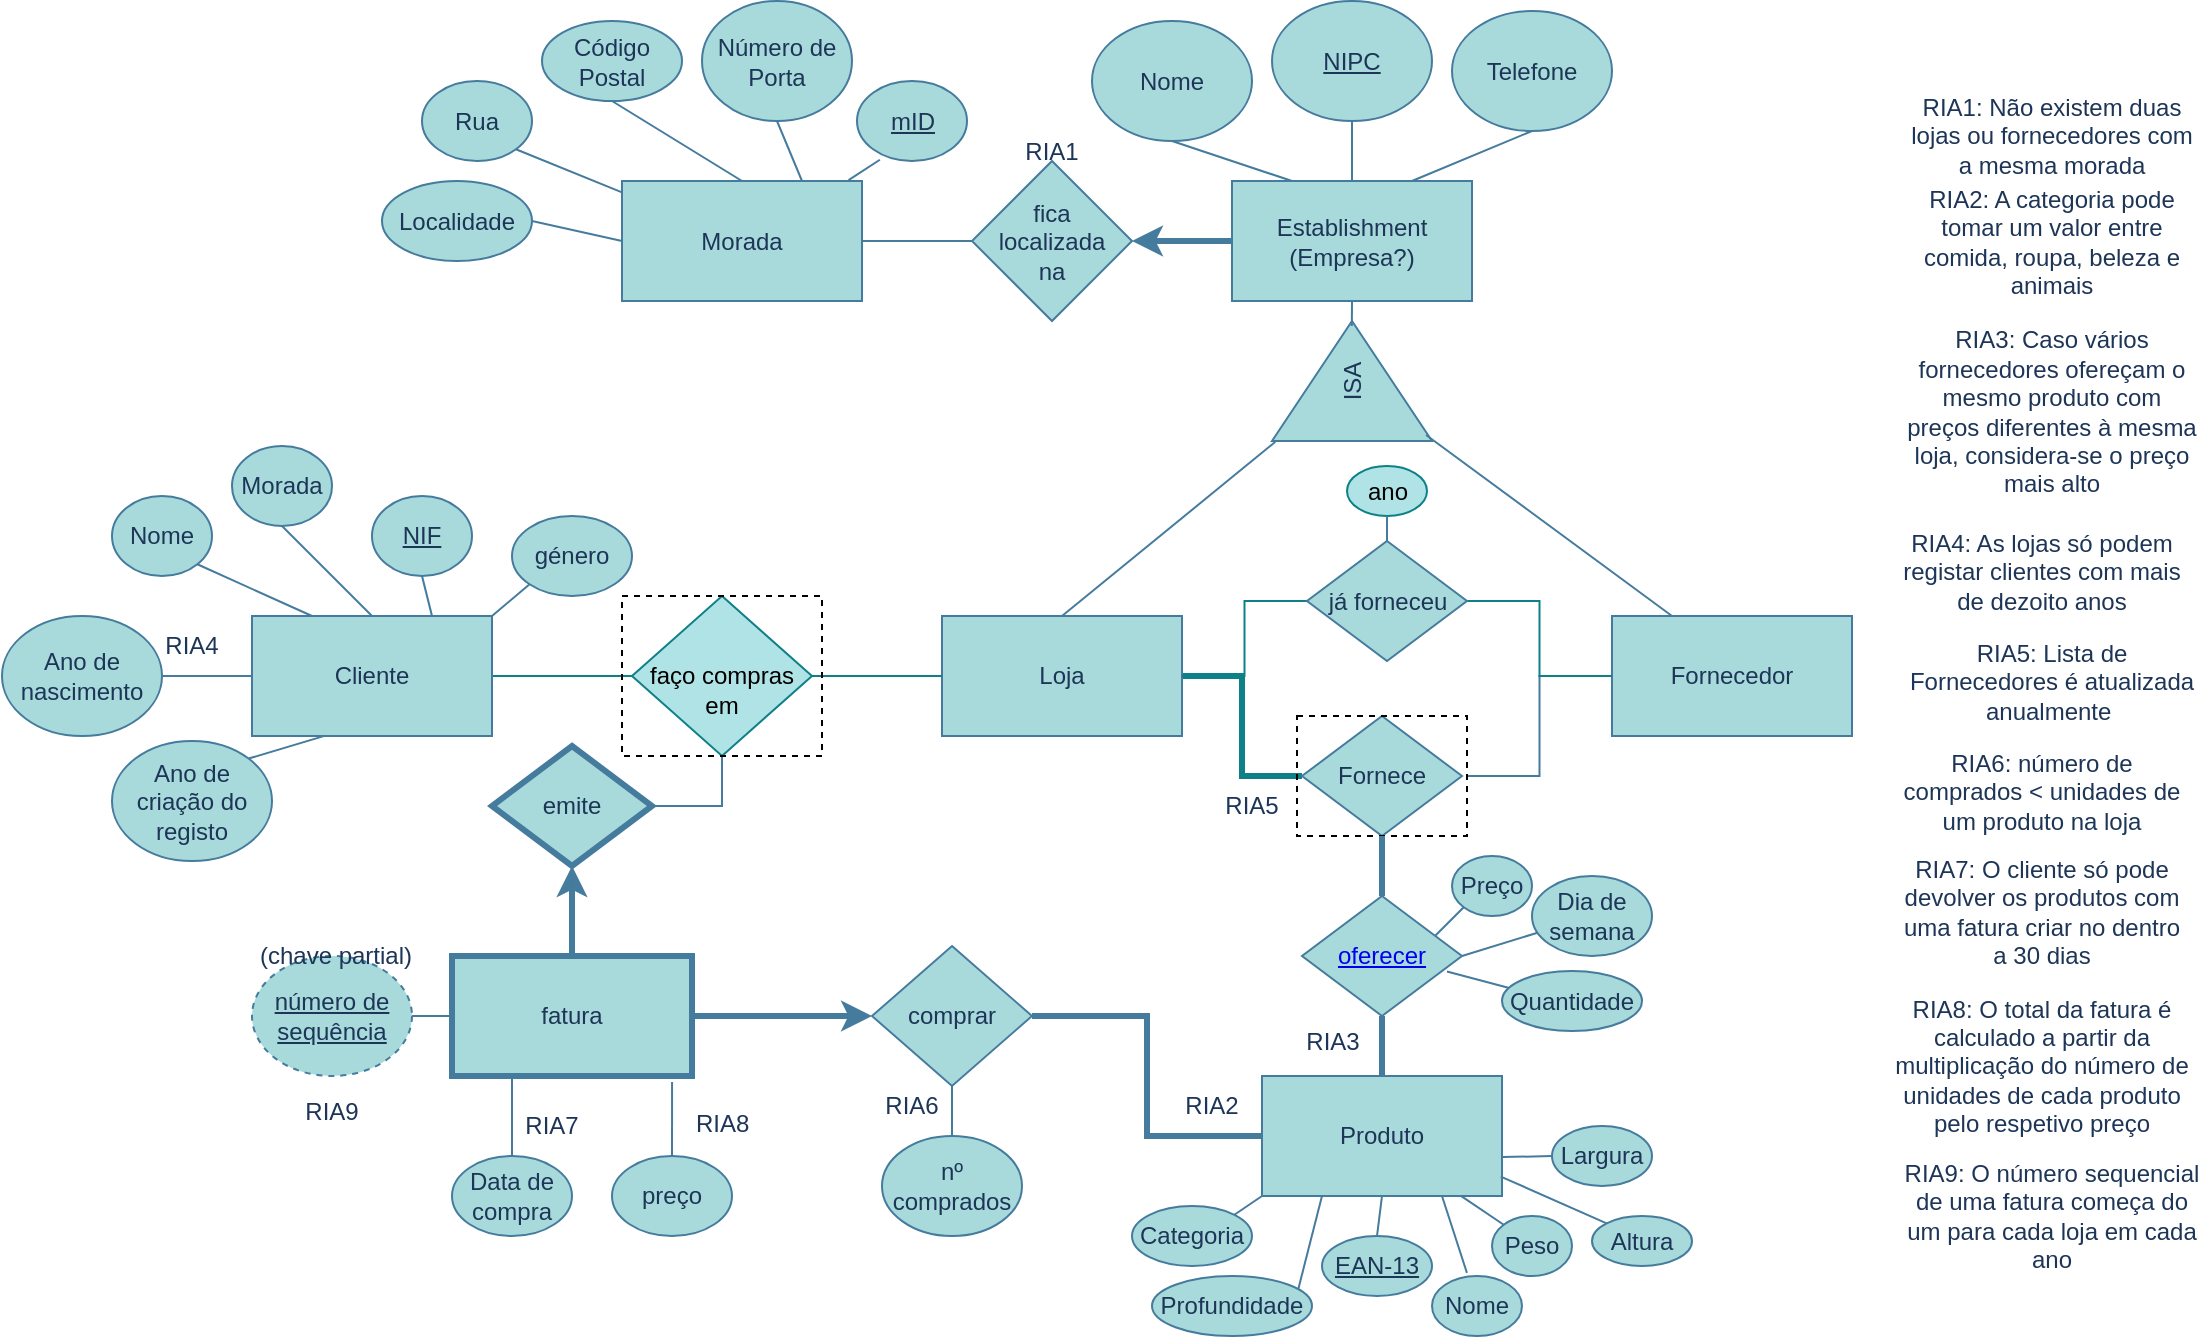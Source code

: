 <mxfile version="20.4.2"><diagram name="Page-2" id="RcykOBexgyhydKhhqh1p"><mxGraphModel dx="1026" dy="538" grid="1" gridSize="10" guides="1" tooltips="1" connect="1" arrows="1" fold="1" page="1" pageScale="1" pageWidth="850" pageHeight="1100" math="0" shadow="0"><root><mxCell id="0"/><mxCell id="1" parent="0"/><mxCell id="PGLDmKm0f0BsKLB96o2F-1" style="edgeStyle=orthogonalEdgeStyle;rounded=0;orthogonalLoop=1;jettySize=auto;html=1;exitX=1;exitY=0.5;exitDx=0;exitDy=0;endArrow=none;endFill=0;strokeWidth=3;strokeColor=#0e8088;fontColor=#1D3557;labelBackgroundColor=#F1FAEE;fillColor=#b0e3e6;" parent="1" source="PGLDmKm0f0BsKLB96o2F-3" target="PGLDmKm0f0BsKLB96o2F-6" edge="1"><mxGeometry relative="1" as="geometry"/></mxCell><mxCell id="PGLDmKm0f0BsKLB96o2F-3" value="Loja" style="rounded=0;whiteSpace=wrap;html=1;align=center;fillColor=#A8DADC;strokeColor=#457B9D;fontColor=#1D3557;" parent="1" vertex="1"><mxGeometry x="815" y="640" width="120" height="60" as="geometry"/></mxCell><mxCell id="cpCxkZnjFgTjITTFdHs9-51" value="" style="edgeStyle=orthogonalEdgeStyle;rounded=0;orthogonalLoop=1;jettySize=auto;html=1;strokeColor=#457B9D;strokeWidth=1;fontColor=#1D3557;endArrow=none;endFill=0;" edge="1" parent="1" source="PGLDmKm0f0BsKLB96o2F-4" target="cpCxkZnjFgTjITTFdHs9-23"><mxGeometry relative="1" as="geometry"/></mxCell><mxCell id="PGLDmKm0f0BsKLB96o2F-4" value="Fornecedor" style="rounded=0;whiteSpace=wrap;html=1;fillColor=#A8DADC;strokeColor=#457B9D;fontColor=#1D3557;" parent="1" vertex="1"><mxGeometry x="1150" y="640" width="120" height="60" as="geometry"/></mxCell><mxCell id="PGLDmKm0f0BsKLB96o2F-6" value="Fornece" style="rhombus;whiteSpace=wrap;html=1;fillColor=#A8DADC;strokeColor=#457B9D;fontColor=#1D3557;" parent="1" vertex="1"><mxGeometry x="995" y="690" width="80" height="60" as="geometry"/></mxCell><mxCell id="PGLDmKm0f0BsKLB96o2F-7" style="edgeStyle=none;rounded=0;orthogonalLoop=1;jettySize=auto;html=1;exitX=0.5;exitY=1;exitDx=0;exitDy=0;strokeWidth=1;endArrow=none;endFill=0;entryX=0.25;entryY=0;entryDx=0;entryDy=0;strokeColor=#457B9D;fontColor=#1D3557;labelBackgroundColor=#F1FAEE;" parent="1" source="PGLDmKm0f0BsKLB96o2F-8" target="PGLDmKm0f0BsKLB96o2F-66" edge="1"><mxGeometry relative="1" as="geometry"><mxPoint x="825" y="1062.5" as="targetPoint"/></mxGeometry></mxCell><mxCell id="PGLDmKm0f0BsKLB96o2F-8" value="Nome" style="ellipse;whiteSpace=wrap;html=1;fillColor=#A8DADC;strokeColor=#457B9D;fontColor=#1D3557;" parent="1" vertex="1"><mxGeometry x="890" y="342.5" width="80" height="60" as="geometry"/></mxCell><mxCell id="PGLDmKm0f0BsKLB96o2F-9" style="edgeStyle=none;rounded=0;orthogonalLoop=1;jettySize=auto;html=1;exitX=0.5;exitY=1;exitDx=0;exitDy=0;entryX=0.5;entryY=0;entryDx=0;entryDy=0;strokeWidth=1;endArrow=none;endFill=0;strokeColor=#457B9D;fontColor=#1D3557;labelBackgroundColor=#F1FAEE;" parent="1" source="PGLDmKm0f0BsKLB96o2F-10" target="PGLDmKm0f0BsKLB96o2F-66" edge="1"><mxGeometry relative="1" as="geometry"/></mxCell><mxCell id="PGLDmKm0f0BsKLB96o2F-10" value="&lt;u&gt;NIPC&lt;/u&gt;" style="ellipse;whiteSpace=wrap;html=1;fillColor=#A8DADC;strokeColor=#457B9D;fontColor=#1D3557;" parent="1" vertex="1"><mxGeometry x="980" y="332.5" width="80" height="60" as="geometry"/></mxCell><mxCell id="PGLDmKm0f0BsKLB96o2F-11" style="edgeStyle=none;rounded=0;orthogonalLoop=1;jettySize=auto;html=1;exitX=0.5;exitY=1;exitDx=0;exitDy=0;entryX=0.75;entryY=0;entryDx=0;entryDy=0;strokeWidth=1;endArrow=none;endFill=0;strokeColor=#457B9D;fontColor=#1D3557;labelBackgroundColor=#F1FAEE;" parent="1" source="PGLDmKm0f0BsKLB96o2F-12" target="PGLDmKm0f0BsKLB96o2F-66" edge="1"><mxGeometry relative="1" as="geometry"/></mxCell><mxCell id="PGLDmKm0f0BsKLB96o2F-12" value="Telefone" style="ellipse;whiteSpace=wrap;html=1;fillColor=#A8DADC;strokeColor=#457B9D;fontColor=#1D3557;" parent="1" vertex="1"><mxGeometry x="1070" y="337.5" width="80" height="60" as="geometry"/></mxCell><mxCell id="PGLDmKm0f0BsKLB96o2F-13" value="&lt;div&gt;fica&lt;/div&gt;&lt;div&gt;localizada&lt;/div&gt;&lt;div&gt;na&lt;br&gt;&lt;/div&gt;" style="rhombus;whiteSpace=wrap;html=1;fillColor=#A8DADC;strokeColor=#457B9D;fontColor=#1D3557;" parent="1" vertex="1"><mxGeometry x="830" y="412.5" width="80" height="80" as="geometry"/></mxCell><mxCell id="PGLDmKm0f0BsKLB96o2F-14" style="edgeStyle=none;rounded=0;orthogonalLoop=1;jettySize=auto;html=1;entryX=0;entryY=0.5;entryDx=0;entryDy=0;strokeWidth=3;endArrow=none;endFill=0;strokeColor=#457B9D;fontColor=#1D3557;labelBackgroundColor=#F1FAEE;exitX=1;exitY=0.5;exitDx=0;exitDy=0;startArrow=classic;startFill=1;" parent="1" source="PGLDmKm0f0BsKLB96o2F-13" target="PGLDmKm0f0BsKLB96o2F-66" edge="1"><mxGeometry relative="1" as="geometry"><mxPoint x="830" y="442.5" as="sourcePoint"/></mxGeometry></mxCell><mxCell id="PGLDmKm0f0BsKLB96o2F-15" value="Morada" style="rounded=0;whiteSpace=wrap;html=1;fillColor=#A8DADC;strokeColor=#457B9D;fontColor=#1D3557;" parent="1" vertex="1"><mxGeometry x="655" y="422.5" width="120" height="60" as="geometry"/></mxCell><mxCell id="PGLDmKm0f0BsKLB96o2F-16" style="edgeStyle=none;rounded=0;orthogonalLoop=1;jettySize=auto;html=1;exitX=1;exitY=1;exitDx=0;exitDy=0;strokeWidth=1;endArrow=none;endFill=0;strokeColor=#457B9D;fontColor=#1D3557;labelBackgroundColor=#F1FAEE;" parent="1" source="PGLDmKm0f0BsKLB96o2F-17" target="PGLDmKm0f0BsKLB96o2F-15" edge="1"><mxGeometry relative="1" as="geometry"/></mxCell><mxCell id="PGLDmKm0f0BsKLB96o2F-17" value="Rua" style="ellipse;whiteSpace=wrap;html=1;fillColor=#A8DADC;strokeColor=#457B9D;fontColor=#1D3557;" parent="1" vertex="1"><mxGeometry x="555" y="372.5" width="55" height="40" as="geometry"/></mxCell><mxCell id="PGLDmKm0f0BsKLB96o2F-18" style="edgeStyle=none;rounded=0;orthogonalLoop=1;jettySize=auto;html=1;exitX=0.5;exitY=1;exitDx=0;exitDy=0;entryX=0.5;entryY=0;entryDx=0;entryDy=0;strokeWidth=1;endArrow=none;endFill=0;strokeColor=#457B9D;fontColor=#1D3557;labelBackgroundColor=#F1FAEE;" parent="1" source="PGLDmKm0f0BsKLB96o2F-19" target="PGLDmKm0f0BsKLB96o2F-15" edge="1"><mxGeometry relative="1" as="geometry"/></mxCell><mxCell id="PGLDmKm0f0BsKLB96o2F-19" value="Código Postal" style="ellipse;whiteSpace=wrap;html=1;fillColor=#A8DADC;strokeColor=#457B9D;fontColor=#1D3557;" parent="1" vertex="1"><mxGeometry x="615" y="342.5" width="70" height="40" as="geometry"/></mxCell><mxCell id="PGLDmKm0f0BsKLB96o2F-20" style="edgeStyle=none;rounded=0;orthogonalLoop=1;jettySize=auto;html=1;exitX=0.5;exitY=1;exitDx=0;exitDy=0;entryX=0.75;entryY=0;entryDx=0;entryDy=0;strokeWidth=1;endArrow=none;endFill=0;strokeColor=#457B9D;fontColor=#1D3557;labelBackgroundColor=#F1FAEE;" parent="1" source="PGLDmKm0f0BsKLB96o2F-21" target="PGLDmKm0f0BsKLB96o2F-15" edge="1"><mxGeometry relative="1" as="geometry"/></mxCell><mxCell id="PGLDmKm0f0BsKLB96o2F-21" value="Número de Porta" style="ellipse;whiteSpace=wrap;html=1;fillColor=#A8DADC;strokeColor=#457B9D;fontColor=#1D3557;" parent="1" vertex="1"><mxGeometry x="695" y="332.5" width="75" height="60" as="geometry"/></mxCell><mxCell id="PGLDmKm0f0BsKLB96o2F-22" style="edgeStyle=none;rounded=0;orthogonalLoop=1;jettySize=auto;html=1;strokeWidth=1;endArrow=none;endFill=0;strokeColor=#457B9D;fontColor=#1D3557;labelBackgroundColor=#F1FAEE;exitX=1;exitY=0.5;exitDx=0;exitDy=0;entryX=0;entryY=0.5;entryDx=0;entryDy=0;" parent="1" source="PGLDmKm0f0BsKLB96o2F-23" target="PGLDmKm0f0BsKLB96o2F-15" edge="1"><mxGeometry relative="1" as="geometry"><mxPoint x="759.703" y="409.008" as="sourcePoint"/><mxPoint x="620" y="422.5" as="targetPoint"/></mxGeometry></mxCell><mxCell id="PGLDmKm0f0BsKLB96o2F-23" value="Localidade" style="ellipse;whiteSpace=wrap;html=1;fillColor=#A8DADC;strokeColor=#457B9D;fontColor=#1D3557;" parent="1" vertex="1"><mxGeometry x="535" y="422.5" width="75" height="40" as="geometry"/></mxCell><mxCell id="PGLDmKm0f0BsKLB96o2F-24" value="RIA1" style="text;html=1;strokeColor=none;fillColor=none;align=center;verticalAlign=middle;whiteSpace=wrap;rounded=0;fontColor=#1D3557;" parent="1" vertex="1"><mxGeometry x="840" y="392.5" width="60" height="30" as="geometry"/></mxCell><mxCell id="PGLDmKm0f0BsKLB96o2F-25" value="RIA1: Não existem duas lojas ou fornecedores com a mesma morada" style="text;html=1;strokeColor=none;fillColor=none;align=center;verticalAlign=middle;whiteSpace=wrap;rounded=0;fontColor=#1D3557;" parent="1" vertex="1"><mxGeometry x="1295" y="380" width="150" height="40" as="geometry"/></mxCell><mxCell id="PGLDmKm0f0BsKLB96o2F-98" style="edgeStyle=orthogonalEdgeStyle;rounded=0;orthogonalLoop=1;jettySize=auto;html=1;entryX=1;entryY=0.5;entryDx=0;entryDy=0;endArrow=none;endFill=0;strokeColor=#457B9D;strokeWidth=3;" parent="1" source="PGLDmKm0f0BsKLB96o2F-26" target="PGLDmKm0f0BsKLB96o2F-95" edge="1"><mxGeometry relative="1" as="geometry"/></mxCell><mxCell id="cpCxkZnjFgTjITTFdHs9-30" value="" style="edgeStyle=orthogonalEdgeStyle;rounded=0;orthogonalLoop=1;jettySize=auto;html=1;strokeColor=#457B9D;strokeWidth=3;endArrow=none;endFill=0;" edge="1" parent="1" source="PGLDmKm0f0BsKLB96o2F-26" target="cpCxkZnjFgTjITTFdHs9-28"><mxGeometry relative="1" as="geometry"/></mxCell><mxCell id="PGLDmKm0f0BsKLB96o2F-26" value="Produto" style="rounded=0;whiteSpace=wrap;html=1;fillColor=#A8DADC;strokeColor=#457B9D;fontColor=#1D3557;" parent="1" vertex="1"><mxGeometry x="975" y="870" width="120" height="60" as="geometry"/></mxCell><mxCell id="PGLDmKm0f0BsKLB96o2F-29" style="edgeStyle=none;rounded=0;orthogonalLoop=1;jettySize=auto;html=1;endArrow=none;endFill=0;strokeColor=#457B9D;fontColor=#1D3557;labelBackgroundColor=#F1FAEE;entryX=1;entryY=0.5;entryDx=0;entryDy=0;" parent="1" source="PGLDmKm0f0BsKLB96o2F-30" target="cpCxkZnjFgTjITTFdHs9-28" edge="1"><mxGeometry relative="1" as="geometry"><mxPoint x="1110" y="710" as="targetPoint"/></mxGeometry></mxCell><mxCell id="PGLDmKm0f0BsKLB96o2F-30" value="Dia de semana" style="ellipse;whiteSpace=wrap;html=1;fillColor=#A8DADC;strokeColor=#457B9D;fontColor=#1D3557;" parent="1" vertex="1"><mxGeometry x="1110" y="770" width="60" height="40" as="geometry"/></mxCell><mxCell id="PGLDmKm0f0BsKLB96o2F-32" value="Quantidade" style="ellipse;whiteSpace=wrap;html=1;fillColor=#A8DADC;strokeColor=#457B9D;fontColor=#1D3557;" parent="1" vertex="1"><mxGeometry x="1095" y="817.5" width="70" height="30" as="geometry"/></mxCell><mxCell id="PGLDmKm0f0BsKLB96o2F-33" style="edgeStyle=none;rounded=0;orthogonalLoop=1;jettySize=auto;html=1;exitX=0.5;exitY=0;exitDx=0;exitDy=0;endArrow=none;endFill=0;strokeColor=#457B9D;fontColor=#1D3557;labelBackgroundColor=#F1FAEE;entryX=0.5;entryY=1;entryDx=0;entryDy=0;" parent="1" source="PGLDmKm0f0BsKLB96o2F-34" target="PGLDmKm0f0BsKLB96o2F-26" edge="1"><mxGeometry relative="1" as="geometry"><mxPoint x="1044" y="927.34" as="targetPoint"/></mxGeometry></mxCell><mxCell id="PGLDmKm0f0BsKLB96o2F-34" value="&lt;u&gt;EAN-13&lt;/u&gt;" style="ellipse;whiteSpace=wrap;html=1;fillColor=#A8DADC;strokeColor=#457B9D;fontColor=#1D3557;" parent="1" vertex="1"><mxGeometry x="1005" y="950" width="55" height="30" as="geometry"/></mxCell><mxCell id="PGLDmKm0f0BsKLB96o2F-35" style="edgeStyle=none;rounded=0;orthogonalLoop=1;jettySize=auto;html=1;endArrow=none;endFill=0;strokeColor=#457B9D;fontColor=#1D3557;labelBackgroundColor=#F1FAEE;entryX=0.75;entryY=1;entryDx=0;entryDy=0;exitX=0.388;exitY=-0.052;exitDx=0;exitDy=0;exitPerimeter=0;" parent="1" source="PGLDmKm0f0BsKLB96o2F-36" target="PGLDmKm0f0BsKLB96o2F-26" edge="1"><mxGeometry relative="1" as="geometry"><mxPoint x="1065" y="925" as="targetPoint"/></mxGeometry></mxCell><mxCell id="PGLDmKm0f0BsKLB96o2F-36" value="Nome" style="ellipse;whiteSpace=wrap;html=1;fillColor=#A8DADC;strokeColor=#457B9D;fontColor=#1D3557;" parent="1" vertex="1"><mxGeometry x="1060" y="970" width="45" height="30" as="geometry"/></mxCell><mxCell id="PGLDmKm0f0BsKLB96o2F-37" style="edgeStyle=none;rounded=0;orthogonalLoop=1;jettySize=auto;html=1;exitX=0;exitY=0.5;exitDx=0;exitDy=0;endArrow=none;endFill=0;strokeColor=#457B9D;fontColor=#1D3557;labelBackgroundColor=#F1FAEE;entryX=1;entryY=0.676;entryDx=0;entryDy=0;entryPerimeter=0;" parent="1" source="PGLDmKm0f0BsKLB96o2F-38" target="PGLDmKm0f0BsKLB96o2F-26" edge="1"><mxGeometry relative="1" as="geometry"><mxPoint x="1095" y="895" as="targetPoint"/></mxGeometry></mxCell><mxCell id="PGLDmKm0f0BsKLB96o2F-38" value="Largura" style="ellipse;whiteSpace=wrap;html=1;fillColor=#A8DADC;strokeColor=#457B9D;fontColor=#1D3557;" parent="1" vertex="1"><mxGeometry x="1120" y="895" width="50" height="30" as="geometry"/></mxCell><mxCell id="PGLDmKm0f0BsKLB96o2F-39" style="edgeStyle=none;rounded=0;orthogonalLoop=1;jettySize=auto;html=1;exitX=0;exitY=0;exitDx=0;exitDy=0;endArrow=none;endFill=0;strokeColor=#457B9D;fontColor=#1D3557;labelBackgroundColor=#F1FAEE;entryX=0.829;entryY=0.999;entryDx=0;entryDy=0;entryPerimeter=0;" parent="1" source="PGLDmKm0f0BsKLB96o2F-40" target="PGLDmKm0f0BsKLB96o2F-26" edge="1"><mxGeometry relative="1" as="geometry"><mxPoint x="1082.16" y="926.32" as="targetPoint"/></mxGeometry></mxCell><mxCell id="PGLDmKm0f0BsKLB96o2F-40" value="Peso" style="ellipse;whiteSpace=wrap;html=1;fillColor=#A8DADC;strokeColor=#457B9D;fontColor=#1D3557;" parent="1" vertex="1"><mxGeometry x="1090" y="940" width="40" height="30" as="geometry"/></mxCell><mxCell id="PGLDmKm0f0BsKLB96o2F-41" style="edgeStyle=none;rounded=0;orthogonalLoop=1;jettySize=auto;html=1;endArrow=none;endFill=0;strokeColor=#457B9D;fontColor=#1D3557;labelBackgroundColor=#F1FAEE;entryX=0.995;entryY=0.838;entryDx=0;entryDy=0;exitX=0;exitY=0;exitDx=0;exitDy=0;entryPerimeter=0;" parent="1" source="PGLDmKm0f0BsKLB96o2F-42" target="PGLDmKm0f0BsKLB96o2F-26" edge="1"><mxGeometry relative="1" as="geometry"><mxPoint x="1095" y="910" as="targetPoint"/></mxGeometry></mxCell><mxCell id="PGLDmKm0f0BsKLB96o2F-42" value="Altura" style="ellipse;whiteSpace=wrap;html=1;fillColor=#A8DADC;strokeColor=#457B9D;fontColor=#1D3557;" parent="1" vertex="1"><mxGeometry x="1140" y="940" width="50" height="25" as="geometry"/></mxCell><mxCell id="PGLDmKm0f0BsKLB96o2F-43" style="edgeStyle=none;rounded=0;orthogonalLoop=1;jettySize=auto;html=1;exitX=1;exitY=1;exitDx=0;exitDy=0;endArrow=none;endFill=0;strokeColor=#457B9D;fontColor=#1D3557;labelBackgroundColor=#F1FAEE;entryX=0.25;entryY=1;entryDx=0;entryDy=0;" parent="1" source="PGLDmKm0f0BsKLB96o2F-44" target="PGLDmKm0f0BsKLB96o2F-26" edge="1"><mxGeometry relative="1" as="geometry"><mxPoint x="1024.272" y="925" as="targetPoint"/></mxGeometry></mxCell><mxCell id="PGLDmKm0f0BsKLB96o2F-44" value="Profundidade" style="ellipse;whiteSpace=wrap;html=1;fillColor=#A8DADC;strokeColor=#457B9D;fontColor=#1D3557;" parent="1" vertex="1"><mxGeometry x="920" y="970" width="80" height="30" as="geometry"/></mxCell><mxCell id="PGLDmKm0f0BsKLB96o2F-45" style="rounded=0;orthogonalLoop=1;jettySize=auto;html=1;exitX=1;exitY=0;exitDx=0;exitDy=0;entryX=0;entryY=1;entryDx=0;entryDy=0;endArrow=none;endFill=0;strokeColor=#457B9D;fontColor=#1D3557;labelBackgroundColor=#F1FAEE;" parent="1" source="PGLDmKm0f0BsKLB96o2F-46" target="PGLDmKm0f0BsKLB96o2F-26" edge="1"><mxGeometry relative="1" as="geometry"><mxPoint x="1005" y="925" as="targetPoint"/></mxGeometry></mxCell><mxCell id="PGLDmKm0f0BsKLB96o2F-46" value="Categoria" style="ellipse;whiteSpace=wrap;html=1;fillColor=#A8DADC;strokeColor=#457B9D;fontColor=#1D3557;" parent="1" vertex="1"><mxGeometry x="910" y="935" width="60" height="30" as="geometry"/></mxCell><mxCell id="PGLDmKm0f0BsKLB96o2F-47" value="RIA2" style="text;html=1;strokeColor=none;fillColor=none;align=center;verticalAlign=middle;whiteSpace=wrap;rounded=0;fontColor=#1D3557;" parent="1" vertex="1"><mxGeometry x="920" y="870" width="60" height="30" as="geometry"/></mxCell><mxCell id="PGLDmKm0f0BsKLB96o2F-48" value="RIA2: A categoria pode tomar um valor entre comida, roupa, beleza e animais" style="text;html=1;strokeColor=none;fillColor=none;align=center;verticalAlign=middle;whiteSpace=wrap;rounded=0;fontColor=#1D3557;" parent="1" vertex="1"><mxGeometry x="1295" y="422.5" width="150" height="60" as="geometry"/></mxCell><mxCell id="PGLDmKm0f0BsKLB96o2F-49" value="RIA3" style="text;html=1;strokeColor=none;fillColor=none;align=center;verticalAlign=middle;whiteSpace=wrap;rounded=0;fontColor=#1D3557;" parent="1" vertex="1"><mxGeometry x="992.5" y="840" width="35" height="25" as="geometry"/></mxCell><mxCell id="PGLDmKm0f0BsKLB96o2F-50" value="RIA3: Caso vários fornecedores ofereçam o mesmo produto com preços diferentes à mesma loja, considera-se o preço mais alto" style="text;html=1;strokeColor=none;fillColor=none;align=center;verticalAlign=middle;whiteSpace=wrap;rounded=0;fontColor=#1D3557;" parent="1" vertex="1"><mxGeometry x="1295" y="492.5" width="150" height="90" as="geometry"/></mxCell><mxCell id="cpCxkZnjFgTjITTFdHs9-44" value="" style="edgeStyle=orthogonalEdgeStyle;rounded=0;orthogonalLoop=1;jettySize=auto;html=1;strokeColor=#0e8088;strokeWidth=1;fontColor=#1D3557;endArrow=none;endFill=0;entryX=0;entryY=0.5;entryDx=0;entryDy=0;fillColor=#b0e3e6;" edge="1" parent="1" source="PGLDmKm0f0BsKLB96o2F-51" target="cpCxkZnjFgTjITTFdHs9-39"><mxGeometry relative="1" as="geometry"><mxPoint x="760" y="710" as="targetPoint"/></mxGeometry></mxCell><mxCell id="PGLDmKm0f0BsKLB96o2F-51" value="Cliente" style="rounded=0;whiteSpace=wrap;html=1;align=center;fillColor=#A8DADC;strokeColor=#457B9D;fontColor=#1D3557;" parent="1" vertex="1"><mxGeometry x="470" y="640" width="120" height="60" as="geometry"/></mxCell><mxCell id="PGLDmKm0f0BsKLB96o2F-55" value="RIA4" style="text;html=1;strokeColor=none;fillColor=none;align=center;verticalAlign=middle;whiteSpace=wrap;rounded=0;fontColor=#1D3557;" parent="1" vertex="1"><mxGeometry x="410" y="640" width="60" height="30" as="geometry"/></mxCell><mxCell id="PGLDmKm0f0BsKLB96o2F-56" value="RIA4: As lojas só podem registar clientes com mais de dezoito anos" style="text;html=1;strokeColor=none;fillColor=none;align=center;verticalAlign=middle;whiteSpace=wrap;rounded=0;fontColor=#1D3557;" parent="1" vertex="1"><mxGeometry x="1290" y="572.5" width="150" height="90" as="geometry"/></mxCell><mxCell id="PGLDmKm0f0BsKLB96o2F-57" style="edgeStyle=none;rounded=0;orthogonalLoop=1;jettySize=auto;html=1;exitX=1;exitY=1;exitDx=0;exitDy=0;entryX=0.25;entryY=0;entryDx=0;entryDy=0;shadow=0;strokeWidth=1;endArrow=none;endFill=0;strokeColor=#457B9D;fontColor=#1D3557;labelBackgroundColor=#F1FAEE;" parent="1" source="PGLDmKm0f0BsKLB96o2F-58" target="PGLDmKm0f0BsKLB96o2F-51" edge="1"><mxGeometry relative="1" as="geometry"/></mxCell><mxCell id="PGLDmKm0f0BsKLB96o2F-58" value="Nome" style="ellipse;whiteSpace=wrap;html=1;fillColor=#A8DADC;strokeColor=#457B9D;fontColor=#1D3557;" parent="1" vertex="1"><mxGeometry x="400" y="580" width="50" height="40" as="geometry"/></mxCell><mxCell id="PGLDmKm0f0BsKLB96o2F-59" style="edgeStyle=none;rounded=0;orthogonalLoop=1;jettySize=auto;html=1;exitX=0.5;exitY=1;exitDx=0;exitDy=0;entryX=0.75;entryY=0;entryDx=0;entryDy=0;shadow=0;strokeWidth=1;endArrow=none;endFill=0;strokeColor=#457B9D;fontColor=#1D3557;labelBackgroundColor=#F1FAEE;" parent="1" source="PGLDmKm0f0BsKLB96o2F-60" target="PGLDmKm0f0BsKLB96o2F-51" edge="1"><mxGeometry relative="1" as="geometry"><mxPoint x="570" y="600" as="sourcePoint"/></mxGeometry></mxCell><mxCell id="PGLDmKm0f0BsKLB96o2F-60" value="&lt;u&gt;NIF&lt;/u&gt;" style="ellipse;whiteSpace=wrap;html=1;fillColor=#A8DADC;strokeColor=#457B9D;fontColor=#1D3557;" parent="1" vertex="1"><mxGeometry x="530" y="580" width="50" height="40" as="geometry"/></mxCell><mxCell id="PGLDmKm0f0BsKLB96o2F-61" style="edgeStyle=none;rounded=0;orthogonalLoop=1;jettySize=auto;html=1;exitX=1;exitY=0.5;exitDx=0;exitDy=0;entryX=0;entryY=0.5;entryDx=0;entryDy=0;shadow=0;strokeWidth=1;endArrow=none;endFill=0;strokeColor=#457B9D;fontColor=#1D3557;labelBackgroundColor=#F1FAEE;" parent="1" source="PGLDmKm0f0BsKLB96o2F-62" target="PGLDmKm0f0BsKLB96o2F-51" edge="1"><mxGeometry relative="1" as="geometry"><mxPoint x="410" y="700" as="sourcePoint"/></mxGeometry></mxCell><mxCell id="PGLDmKm0f0BsKLB96o2F-62" value="Ano de nascimento" style="ellipse;whiteSpace=wrap;html=1;fillColor=#A8DADC;strokeColor=#457B9D;fontColor=#1D3557;" parent="1" vertex="1"><mxGeometry x="345" y="640" width="80" height="60" as="geometry"/></mxCell><mxCell id="PGLDmKm0f0BsKLB96o2F-63" style="edgeStyle=none;rounded=0;orthogonalLoop=1;jettySize=auto;html=1;entryX=0.306;entryY=0.997;entryDx=0;entryDy=0;entryPerimeter=0;shadow=0;strokeWidth=1;endArrow=none;endFill=0;strokeColor=#457B9D;fontColor=#1D3557;labelBackgroundColor=#F1FAEE;exitX=1;exitY=0;exitDx=0;exitDy=0;" parent="1" source="PGLDmKm0f0BsKLB96o2F-64" target="PGLDmKm0f0BsKLB96o2F-51" edge="1"><mxGeometry relative="1" as="geometry"><mxPoint x="461.2" y="754.56" as="sourcePoint"/></mxGeometry></mxCell><mxCell id="PGLDmKm0f0BsKLB96o2F-64" value="Ano de criação do registo" style="ellipse;whiteSpace=wrap;html=1;fillColor=#A8DADC;strokeColor=#457B9D;fontColor=#1D3557;" parent="1" vertex="1"><mxGeometry x="400" y="702.5" width="80" height="60" as="geometry"/></mxCell><mxCell id="PGLDmKm0f0BsKLB96o2F-65" value="ISA" style="triangle;whiteSpace=wrap;html=1;rotation=-90;fillColor=#A8DADC;strokeColor=#457B9D;fontColor=#1D3557;" parent="1" vertex="1"><mxGeometry x="990" y="482.5" width="60" height="80" as="geometry"/></mxCell><mxCell id="PGLDmKm0f0BsKLB96o2F-66" value="&lt;div&gt;Establishment&lt;/div&gt;&lt;div&gt;(Empresa?)&lt;br&gt;&lt;/div&gt;" style="rounded=0;whiteSpace=wrap;html=1;fillColor=#A8DADC;strokeColor=#457B9D;fontColor=#1D3557;" parent="1" vertex="1"><mxGeometry x="960" y="422.5" width="120" height="60" as="geometry"/></mxCell><mxCell id="PGLDmKm0f0BsKLB96o2F-67" style="edgeStyle=none;rounded=0;orthogonalLoop=1;jettySize=auto;html=1;exitX=1;exitY=0.5;exitDx=0;exitDy=0;strokeWidth=1;endArrow=none;endFill=0;strokeColor=#457B9D;fontColor=#1D3557;labelBackgroundColor=#F1FAEE;entryX=0;entryY=0.5;entryDx=0;entryDy=0;" parent="1" source="PGLDmKm0f0BsKLB96o2F-15" target="PGLDmKm0f0BsKLB96o2F-13" edge="1"><mxGeometry relative="1" as="geometry"><mxPoint x="318.75" y="1092.5" as="sourcePoint"/><mxPoint x="740" y="442.5" as="targetPoint"/></mxGeometry></mxCell><mxCell id="PGLDmKm0f0BsKLB96o2F-68" style="edgeStyle=none;rounded=0;orthogonalLoop=1;jettySize=auto;html=1;strokeWidth=1;endArrow=none;endFill=0;strokeColor=#457B9D;fontColor=#1D3557;labelBackgroundColor=#F1FAEE;entryX=0.959;entryY=0.499;entryDx=0;entryDy=0;exitX=0.5;exitY=1;exitDx=0;exitDy=0;entryPerimeter=0;" parent="1" source="PGLDmKm0f0BsKLB96o2F-66" target="PGLDmKm0f0BsKLB96o2F-65" edge="1"><mxGeometry relative="1" as="geometry"><mxPoint x="1070" y="502.5" as="sourcePoint"/><mxPoint x="1020" y="492.5" as="targetPoint"/></mxGeometry></mxCell><mxCell id="PGLDmKm0f0BsKLB96o2F-69" style="edgeStyle=none;rounded=0;orthogonalLoop=1;jettySize=auto;html=1;exitX=-0.007;exitY=0.021;exitDx=0;exitDy=0;strokeWidth=1;endArrow=none;endFill=0;exitPerimeter=0;entryX=0.5;entryY=0;entryDx=0;entryDy=0;strokeColor=#457B9D;fontColor=#1D3557;labelBackgroundColor=#F1FAEE;" parent="1" source="PGLDmKm0f0BsKLB96o2F-65" target="PGLDmKm0f0BsKLB96o2F-3" edge="1"><mxGeometry relative="1" as="geometry"><mxPoint x="1045" y="310" as="sourcePoint"/><mxPoint x="920" y="520" as="targetPoint"/></mxGeometry></mxCell><mxCell id="PGLDmKm0f0BsKLB96o2F-70" style="edgeStyle=none;rounded=0;orthogonalLoop=1;jettySize=auto;html=1;strokeWidth=1;endArrow=none;endFill=0;entryX=0.25;entryY=0;entryDx=0;entryDy=0;exitX=0.05;exitY=0.963;exitDx=0;exitDy=0;exitPerimeter=0;strokeColor=#457B9D;fontColor=#1D3557;labelBackgroundColor=#F1FAEE;" parent="1" source="PGLDmKm0f0BsKLB96o2F-65" target="PGLDmKm0f0BsKLB96o2F-4" edge="1"><mxGeometry relative="1" as="geometry"><mxPoint x="1110" y="480" as="sourcePoint"/><mxPoint x="885" y="650" as="targetPoint"/></mxGeometry></mxCell><mxCell id="PGLDmKm0f0BsKLB96o2F-78" value="RIA5: Lista de Fornecedores é atualizada anualmente&amp;nbsp; " style="text;html=1;strokeColor=none;fillColor=none;align=center;verticalAlign=middle;whiteSpace=wrap;rounded=0;fontColor=#1D3557;" parent="1" vertex="1"><mxGeometry x="1295" y="642.5" width="150" height="60" as="geometry"/></mxCell><mxCell id="PGLDmKm0f0BsKLB96o2F-79" value="RIA5" style="text;html=1;strokeColor=none;fillColor=none;align=center;verticalAlign=middle;whiteSpace=wrap;rounded=0;fontColor=#1D3557;" parent="1" vertex="1"><mxGeometry x="940" y="720" width="60" height="30" as="geometry"/></mxCell><mxCell id="PGLDmKm0f0BsKLB96o2F-87" value="género" style="ellipse;whiteSpace=wrap;html=1;fillColor=#A8DADC;strokeColor=#457B9D;fontColor=#1D3557;" parent="1" vertex="1"><mxGeometry x="600" y="590" width="60" height="40" as="geometry"/></mxCell><mxCell id="PGLDmKm0f0BsKLB96o2F-88" style="edgeStyle=none;rounded=0;orthogonalLoop=1;jettySize=auto;html=1;exitX=0;exitY=1;exitDx=0;exitDy=0;shadow=0;strokeWidth=1;endArrow=none;endFill=0;strokeColor=#457B9D;fontColor=#1D3557;labelBackgroundColor=#F1FAEE;" parent="1" source="PGLDmKm0f0BsKLB96o2F-87" edge="1"><mxGeometry relative="1" as="geometry"><mxPoint x="550" y="620" as="sourcePoint"/><mxPoint x="590" y="640" as="targetPoint"/></mxGeometry></mxCell><mxCell id="cpCxkZnjFgTjITTFdHs9-58" value="" style="edgeStyle=orthogonalEdgeStyle;rounded=0;orthogonalLoop=1;jettySize=auto;html=1;strokeColor=#457B9D;strokeWidth=3;fontColor=#1D3557;endArrow=classic;endFill=1;" edge="1" parent="1" source="PGLDmKm0f0BsKLB96o2F-89" target="cpCxkZnjFgTjITTFdHs9-55"><mxGeometry relative="1" as="geometry"/></mxCell><mxCell id="PGLDmKm0f0BsKLB96o2F-89" value="fatura" style="rounded=0;whiteSpace=wrap;html=1;align=center;fillColor=#A8DADC;strokeColor=#457B9D;fontColor=#1D3557;strokeWidth=3;" parent="1" vertex="1"><mxGeometry x="570" y="810" width="120" height="60" as="geometry"/></mxCell><mxCell id="PGLDmKm0f0BsKLB96o2F-90" value="&lt;u&gt;número de sequência&lt;/u&gt;" style="ellipse;whiteSpace=wrap;html=1;fillColor=#A8DADC;strokeColor=#457B9D;fontColor=#1D3557;dashed=1;" parent="1" vertex="1"><mxGeometry x="470" y="810" width="80" height="60" as="geometry"/></mxCell><mxCell id="PGLDmKm0f0BsKLB96o2F-91" value="Data de compra" style="ellipse;whiteSpace=wrap;html=1;fillColor=#A8DADC;strokeColor=#457B9D;fontColor=#1D3557;" parent="1" vertex="1"><mxGeometry x="570" y="910" width="60" height="40" as="geometry"/></mxCell><mxCell id="PGLDmKm0f0BsKLB96o2F-93" style="edgeStyle=none;rounded=0;orthogonalLoop=1;jettySize=auto;html=1;shadow=0;strokeWidth=1;endArrow=none;endFill=0;strokeColor=#457B9D;fontColor=#1D3557;labelBackgroundColor=#F1FAEE;exitX=1;exitY=0.5;exitDx=0;exitDy=0;" parent="1" source="PGLDmKm0f0BsKLB96o2F-90" edge="1"><mxGeometry relative="1" as="geometry"><mxPoint x="495.89" y="939.122" as="sourcePoint"/><mxPoint x="570" y="840" as="targetPoint"/></mxGeometry></mxCell><mxCell id="PGLDmKm0f0BsKLB96o2F-94" style="edgeStyle=none;rounded=0;orthogonalLoop=1;jettySize=auto;html=1;shadow=0;strokeWidth=1;endArrow=none;endFill=0;strokeColor=#457B9D;fontColor=#1D3557;labelBackgroundColor=#F1FAEE;exitX=0.5;exitY=0;exitDx=0;exitDy=0;entryX=0.25;entryY=1;entryDx=0;entryDy=0;" parent="1" source="PGLDmKm0f0BsKLB96o2F-91" target="PGLDmKm0f0BsKLB96o2F-89" edge="1"><mxGeometry relative="1" as="geometry"><mxPoint x="498.49" y="943.942" as="sourcePoint"/><mxPoint x="530" y="928.811" as="targetPoint"/></mxGeometry></mxCell><mxCell id="PGLDmKm0f0BsKLB96o2F-99" style="edgeStyle=orthogonalEdgeStyle;rounded=0;orthogonalLoop=1;jettySize=auto;html=1;entryX=0;entryY=0.5;entryDx=0;entryDy=0;endArrow=classic;endFill=1;strokeColor=#457B9D;strokeWidth=3;exitX=1;exitY=0.5;exitDx=0;exitDy=0;" parent="1" source="PGLDmKm0f0BsKLB96o2F-89" target="PGLDmKm0f0BsKLB96o2F-95" edge="1"><mxGeometry relative="1" as="geometry"><mxPoint x="730" y="820" as="sourcePoint"/></mxGeometry></mxCell><mxCell id="PGLDmKm0f0BsKLB96o2F-95" value="comprar" style="rhombus;whiteSpace=wrap;html=1;fillColor=#A8DADC;strokeColor=#457B9D;fontColor=#1D3557;" parent="1" vertex="1"><mxGeometry x="780" y="805" width="80" height="70" as="geometry"/></mxCell><mxCell id="PGLDmKm0f0BsKLB96o2F-96" value="nº comprados" style="ellipse;whiteSpace=wrap;html=1;fillColor=#A8DADC;strokeColor=#457B9D;fontColor=#1D3557;" parent="1" vertex="1"><mxGeometry x="785" y="900" width="70" height="50" as="geometry"/></mxCell><mxCell id="PGLDmKm0f0BsKLB96o2F-97" style="edgeStyle=none;rounded=0;orthogonalLoop=1;jettySize=auto;html=1;shadow=0;strokeWidth=1;endArrow=none;endFill=0;strokeColor=#457B9D;fontColor=#1D3557;labelBackgroundColor=#F1FAEE;exitX=0.5;exitY=0;exitDx=0;exitDy=0;entryX=0.5;entryY=1;entryDx=0;entryDy=0;" parent="1" source="PGLDmKm0f0BsKLB96o2F-96" target="PGLDmKm0f0BsKLB96o2F-95" edge="1"><mxGeometry relative="1" as="geometry"><mxPoint x="755" y="885" as="sourcePoint"/><mxPoint x="775" y="840" as="targetPoint"/></mxGeometry></mxCell><mxCell id="PGLDmKm0f0BsKLB96o2F-100" value="&lt;div&gt;RIA6&lt;/div&gt;" style="text;html=1;strokeColor=none;fillColor=none;align=center;verticalAlign=middle;whiteSpace=wrap;rounded=0;fontColor=#1D3557;" parent="1" vertex="1"><mxGeometry x="770" y="870" width="60" height="30" as="geometry"/></mxCell><mxCell id="PGLDmKm0f0BsKLB96o2F-101" value="RIA6: número de comprados &amp;lt; unidades de um produto na loja" style="text;html=1;strokeColor=none;fillColor=none;align=center;verticalAlign=middle;whiteSpace=wrap;rounded=0;fontColor=#1D3557;" parent="1" vertex="1"><mxGeometry x="1290" y="697.5" width="150" height="60" as="geometry"/></mxCell><mxCell id="PGLDmKm0f0BsKLB96o2F-108" value="Morada" style="ellipse;whiteSpace=wrap;html=1;fillColor=#A8DADC;strokeColor=#457B9D;fontColor=#1D3557;" parent="1" vertex="1"><mxGeometry x="460" y="555" width="50" height="40" as="geometry"/></mxCell><mxCell id="PGLDmKm0f0BsKLB96o2F-110" style="edgeStyle=none;rounded=0;orthogonalLoop=1;jettySize=auto;html=1;exitX=0.5;exitY=1;exitDx=0;exitDy=0;entryX=0.5;entryY=0;entryDx=0;entryDy=0;shadow=0;strokeWidth=1;endArrow=none;endFill=0;strokeColor=#457B9D;fontColor=#1D3557;labelBackgroundColor=#F1FAEE;" parent="1" source="PGLDmKm0f0BsKLB96o2F-108" target="PGLDmKm0f0BsKLB96o2F-51" edge="1"><mxGeometry relative="1" as="geometry"><mxPoint x="565" y="630" as="sourcePoint"/><mxPoint x="570" y="650" as="targetPoint"/></mxGeometry></mxCell><mxCell id="PGLDmKm0f0BsKLB96o2F-113" value="Preço" style="ellipse;whiteSpace=wrap;html=1;fillColor=#A8DADC;strokeColor=#457B9D;fontColor=#1D3557;" parent="1" vertex="1"><mxGeometry x="1070" y="760" width="40" height="30" as="geometry"/></mxCell><mxCell id="cpCxkZnjFgTjITTFdHs9-7" value="ano" style="ellipse;whiteSpace=wrap;html=1;fillColor=#b0e3e6;strokeColor=#0e8088;" vertex="1" parent="1"><mxGeometry x="1017.5" y="565" width="40" height="25" as="geometry"/></mxCell><mxCell id="cpCxkZnjFgTjITTFdHs9-19" style="edgeStyle=none;rounded=0;orthogonalLoop=1;jettySize=auto;html=1;endArrow=none;endFill=0;strokeColor=#457B9D;fontColor=#1D3557;labelBackgroundColor=#F1FAEE;exitX=0.5;exitY=1;exitDx=0;exitDy=0;entryX=0.5;entryY=0;entryDx=0;entryDy=0;" edge="1" parent="1" source="cpCxkZnjFgTjITTFdHs9-7" target="cpCxkZnjFgTjITTFdHs9-76"><mxGeometry relative="1" as="geometry"><mxPoint x="1090" y="640" as="targetPoint"/><mxPoint x="1146.34" y="772.703" as="sourcePoint"/></mxGeometry></mxCell><mxCell id="cpCxkZnjFgTjITTFdHs9-22" style="edgeStyle=none;rounded=0;orthogonalLoop=1;jettySize=auto;html=1;endArrow=none;endFill=0;strokeColor=#457B9D;fontColor=#1D3557;labelBackgroundColor=#F1FAEE;entryX=0.828;entryY=0.337;entryDx=0;entryDy=0;entryPerimeter=0;exitX=0;exitY=1;exitDx=0;exitDy=0;" edge="1" parent="1" source="PGLDmKm0f0BsKLB96o2F-113" target="cpCxkZnjFgTjITTFdHs9-28"><mxGeometry relative="1" as="geometry"><mxPoint x="1080" y="810" as="targetPoint"/><mxPoint x="1120" y="810" as="sourcePoint"/></mxGeometry></mxCell><mxCell id="cpCxkZnjFgTjITTFdHs9-23" value="" style="rounded=0;whiteSpace=wrap;html=1;strokeWidth=1;dashed=1;fillColor=none;" vertex="1" parent="1"><mxGeometry x="992.5" y="690" width="85" height="60" as="geometry"/></mxCell><mxCell id="cpCxkZnjFgTjITTFdHs9-24" value="" style="edgeStyle=none;rounded=0;orthogonalLoop=1;jettySize=auto;html=1;endArrow=none;endFill=0;strokeColor=#457B9D;fontColor=#1D3557;labelBackgroundColor=#F1FAEE;entryX=0.906;entryY=0.629;entryDx=0;entryDy=0;entryPerimeter=0;exitX=0.045;exitY=0.279;exitDx=0;exitDy=0;exitPerimeter=0;" edge="1" parent="1" source="PGLDmKm0f0BsKLB96o2F-32" target="cpCxkZnjFgTjITTFdHs9-28"><mxGeometry relative="1" as="geometry"><mxPoint x="1060.6" y="712.56" as="targetPoint"/><mxPoint x="1193.2" y="760.352" as="sourcePoint"/></mxGeometry></mxCell><mxCell id="cpCxkZnjFgTjITTFdHs9-31" value="" style="edgeStyle=orthogonalEdgeStyle;rounded=0;orthogonalLoop=1;jettySize=auto;html=1;strokeColor=#457B9D;strokeWidth=3;endArrow=none;endFill=0;" edge="1" parent="1" source="cpCxkZnjFgTjITTFdHs9-28" target="cpCxkZnjFgTjITTFdHs9-23"><mxGeometry relative="1" as="geometry"/></mxCell><mxCell id="cpCxkZnjFgTjITTFdHs9-28" value="&lt;span class=&quot;tag_lemma&quot;&gt;&lt;a class=&quot;dictLink&quot;&gt;oferecer&lt;/a&gt;&lt;/span&gt;" style="rhombus;whiteSpace=wrap;html=1;fillColor=#A8DADC;strokeColor=#457B9D;fontColor=#1D3557;" vertex="1" parent="1"><mxGeometry x="995" y="780" width="80" height="60" as="geometry"/></mxCell><mxCell id="cpCxkZnjFgTjITTFdHs9-32" value="RIA7: O cliente só pode devolver os produtos com uma fatura criar no dentro a 30 dias" style="text;html=1;strokeColor=none;fillColor=none;align=center;verticalAlign=middle;whiteSpace=wrap;rounded=0;fontColor=#1D3557;" vertex="1" parent="1"><mxGeometry x="1290" y="757.5" width="150" height="60" as="geometry"/></mxCell><mxCell id="cpCxkZnjFgTjITTFdHs9-33" value="&lt;div&gt;RIA7&lt;/div&gt;" style="text;html=1;strokeColor=none;fillColor=none;align=center;verticalAlign=middle;whiteSpace=wrap;rounded=0;fontColor=#1D3557;" vertex="1" parent="1"><mxGeometry x="600" y="885" width="40" height="20" as="geometry"/></mxCell><mxCell id="cpCxkZnjFgTjITTFdHs9-36" value="" style="edgeStyle=orthogonalEdgeStyle;rounded=0;orthogonalLoop=1;jettySize=auto;html=1;strokeColor=#457B9D;strokeWidth=1;endArrow=none;endFill=0;entryX=0.917;entryY=1.05;entryDx=0;entryDy=0;entryPerimeter=0;" edge="1" parent="1" source="cpCxkZnjFgTjITTFdHs9-35" target="PGLDmKm0f0BsKLB96o2F-89"><mxGeometry relative="1" as="geometry"/></mxCell><mxCell id="cpCxkZnjFgTjITTFdHs9-35" value="preço" style="ellipse;whiteSpace=wrap;html=1;fillColor=#A8DADC;strokeColor=#457B9D;fontColor=#1D3557;" vertex="1" parent="1"><mxGeometry x="650" y="910" width="60" height="40" as="geometry"/></mxCell><mxCell id="cpCxkZnjFgTjITTFdHs9-37" value="RIA8: O total da fatura é calculado a partir da multiplicação do número de unidades de cada produto pelo respetivo preço" style="text;html=1;strokeColor=none;fillColor=none;align=center;verticalAlign=middle;whiteSpace=wrap;rounded=0;fontColor=#1D3557;" vertex="1" parent="1"><mxGeometry x="1290" y="835" width="150" height="60" as="geometry"/></mxCell><mxCell id="cpCxkZnjFgTjITTFdHs9-38" value="&lt;font color=&quot;#1D3557&quot;&gt;RIA8&lt;/font&gt;" style="text;whiteSpace=wrap;html=1;" vertex="1" parent="1"><mxGeometry x="690" y="880" width="30" height="20" as="geometry"/></mxCell><mxCell id="cpCxkZnjFgTjITTFdHs9-40" value="" style="edgeStyle=orthogonalEdgeStyle;rounded=0;orthogonalLoop=1;jettySize=auto;html=1;strokeColor=#0e8088;strokeWidth=1;fontColor=#1D3557;endArrow=none;endFill=0;fillColor=#b0e3e6;" edge="1" parent="1" source="cpCxkZnjFgTjITTFdHs9-39" target="PGLDmKm0f0BsKLB96o2F-3"><mxGeometry relative="1" as="geometry"/></mxCell><mxCell id="cpCxkZnjFgTjITTFdHs9-39" value="&lt;div&gt;&lt;br&gt;&lt;/div&gt;&lt;div align=&quot;center&quot;&gt;faço compras&lt;/div&gt;&lt;div align=&quot;center&quot;&gt;em&lt;br&gt;&lt;/div&gt;" style="rhombus;whiteSpace=wrap;html=1;fillColor=#b0e3e6;strokeColor=#0e8088;strokeWidth=1;align=center;" vertex="1" parent="1"><mxGeometry x="660" y="630" width="90" height="80" as="geometry"/></mxCell><mxCell id="cpCxkZnjFgTjITTFdHs9-42" value="(chave partial)" style="text;html=1;strokeColor=none;fillColor=none;align=center;verticalAlign=middle;whiteSpace=wrap;rounded=0;fontColor=#1D3557;" vertex="1" parent="1"><mxGeometry x="467.5" y="797.5" width="87.5" height="25" as="geometry"/></mxCell><mxCell id="cpCxkZnjFgTjITTFdHs9-49" value="&lt;div&gt;RIA9&lt;/div&gt;" style="text;html=1;strokeColor=none;fillColor=none;align=center;verticalAlign=middle;whiteSpace=wrap;rounded=0;fontColor=#1D3557;" vertex="1" parent="1"><mxGeometry x="490" y="880" width="40" height="15" as="geometry"/></mxCell><mxCell id="cpCxkZnjFgTjITTFdHs9-50" value="RIA9: O número sequencial de uma fatura começa do um para cada loja em cada ano" style="text;html=1;strokeColor=none;fillColor=none;align=center;verticalAlign=middle;whiteSpace=wrap;rounded=0;fontColor=#1D3557;" vertex="1" parent="1"><mxGeometry x="1295" y="910" width="150" height="60" as="geometry"/></mxCell><mxCell id="cpCxkZnjFgTjITTFdHs9-57" value="" style="edgeStyle=orthogonalEdgeStyle;rounded=0;orthogonalLoop=1;jettySize=auto;html=1;strokeColor=#457B9D;strokeWidth=1;fontColor=#1D3557;endArrow=none;endFill=0;entryX=1;entryY=0.5;entryDx=0;entryDy=0;exitX=0.5;exitY=1;exitDx=0;exitDy=0;" edge="1" parent="1" source="cpCxkZnjFgTjITTFdHs9-39" target="cpCxkZnjFgTjITTFdHs9-55"><mxGeometry relative="1" as="geometry"><mxPoint x="760" y="740" as="sourcePoint"/></mxGeometry></mxCell><mxCell id="cpCxkZnjFgTjITTFdHs9-53" value="" style="rounded=0;whiteSpace=wrap;html=1;strokeWidth=1;dashed=1;fillColor=none;" vertex="1" parent="1"><mxGeometry x="655" y="630" width="100" height="80" as="geometry"/></mxCell><mxCell id="cpCxkZnjFgTjITTFdHs9-55" value="emite" style="rhombus;whiteSpace=wrap;html=1;fillColor=#A8DADC;strokeColor=#457B9D;fontColor=#1D3557;strokeWidth=3;" vertex="1" parent="1"><mxGeometry x="590" y="705" width="80" height="60" as="geometry"/></mxCell><mxCell id="cpCxkZnjFgTjITTFdHs9-59" value="mID" style="ellipse;whiteSpace=wrap;html=1;fillColor=#A8DADC;strokeColor=#457B9D;fontColor=#1D3557;fontStyle=4" vertex="1" parent="1"><mxGeometry x="772.5" y="372.5" width="55" height="40" as="geometry"/></mxCell><mxCell id="cpCxkZnjFgTjITTFdHs9-73" style="edgeStyle=none;rounded=0;orthogonalLoop=1;jettySize=auto;html=1;exitX=0.208;exitY=0.984;exitDx=0;exitDy=0;entryX=0.944;entryY=-0.007;entryDx=0;entryDy=0;strokeWidth=1;endArrow=none;endFill=0;strokeColor=#457B9D;fontColor=#1D3557;labelBackgroundColor=#F1FAEE;exitPerimeter=0;entryPerimeter=0;" edge="1" parent="1" source="cpCxkZnjFgTjITTFdHs9-59" target="PGLDmKm0f0BsKLB96o2F-15"><mxGeometry relative="1" as="geometry"><mxPoint x="742.5" y="402.5" as="sourcePoint"/><mxPoint x="755" y="432.5" as="targetPoint"/></mxGeometry></mxCell><mxCell id="cpCxkZnjFgTjITTFdHs9-78" value="" style="edgeStyle=orthogonalEdgeStyle;rounded=0;orthogonalLoop=1;jettySize=auto;html=1;strokeColor=#0e8088;strokeWidth=1;fontColor=#1D3557;endArrow=none;endFill=0;fillColor=#b0e3e6;" edge="1" parent="1" source="cpCxkZnjFgTjITTFdHs9-76" target="PGLDmKm0f0BsKLB96o2F-4"><mxGeometry relative="1" as="geometry"/></mxCell><mxCell id="cpCxkZnjFgTjITTFdHs9-79" value="" style="edgeStyle=orthogonalEdgeStyle;rounded=0;orthogonalLoop=1;jettySize=auto;html=1;strokeColor=#0e8088;strokeWidth=1;fontColor=#1D3557;endArrow=none;endFill=0;fillColor=#b0e3e6;" edge="1" parent="1" source="cpCxkZnjFgTjITTFdHs9-76" target="PGLDmKm0f0BsKLB96o2F-3"><mxGeometry relative="1" as="geometry"/></mxCell><mxCell id="cpCxkZnjFgTjITTFdHs9-76" value="já forneceu" style="rhombus;whiteSpace=wrap;html=1;fillColor=#A8DADC;strokeColor=#457B9D;fontColor=#1D3557;" vertex="1" parent="1"><mxGeometry x="997.5" y="602.5" width="80" height="60" as="geometry"/></mxCell></root></mxGraphModel></diagram></mxfile>
